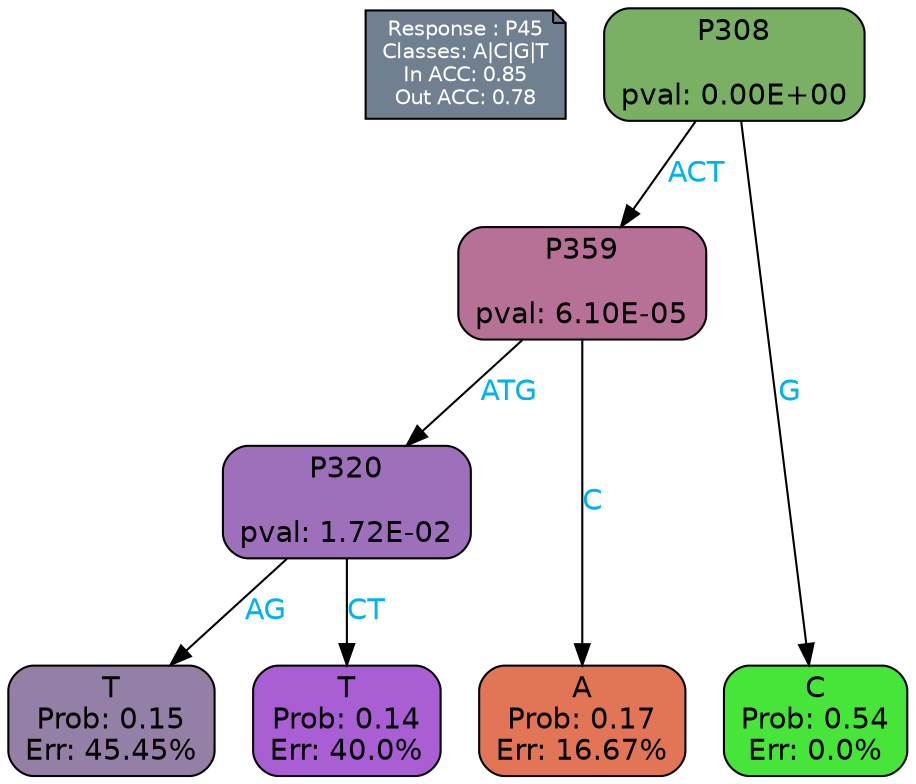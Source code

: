 digraph Tree {
node [shape=box, style="filled, rounded", color="black", fontname=helvetica] ;
graph [ranksep=equally, splines=polylines, bgcolor=transparent, dpi=600] ;
edge [fontname=helvetica] ;
LEGEND [label="Response : P45
Classes: A|C|G|T
In ACC: 0.85
Out ACC: 0.78
",shape=note,align=left,style=filled,fillcolor="slategray",fontcolor="white",fontsize=10];1 [label="P308

pval: 0.00E+00", fillcolor="#7ab064"] ;
2 [label="P359

pval: 6.10E-05", fillcolor="#b77196"] ;
3 [label="P320

pval: 1.72E-02", fillcolor="#9e70bc"] ;
4 [label="T
Prob: 0.15
Err: 45.45%", fillcolor="#9480a6"] ;
5 [label="T
Prob: 0.14
Err: 40.0%", fillcolor="#a95ed3"] ;
6 [label="A
Prob: 0.17
Err: 16.67%", fillcolor="#e27555"] ;
7 [label="C
Prob: 0.54
Err: 0.0%", fillcolor="#47e539"] ;
1 -> 2 [label="ACT",fontcolor=deepskyblue2] ;
1 -> 7 [label="G",fontcolor=deepskyblue2] ;
2 -> 3 [label="ATG",fontcolor=deepskyblue2] ;
2 -> 6 [label="C",fontcolor=deepskyblue2] ;
3 -> 4 [label="AG",fontcolor=deepskyblue2] ;
3 -> 5 [label="CT",fontcolor=deepskyblue2] ;
{rank = same; 4;5;6;7;}{rank = same; LEGEND;1;}}